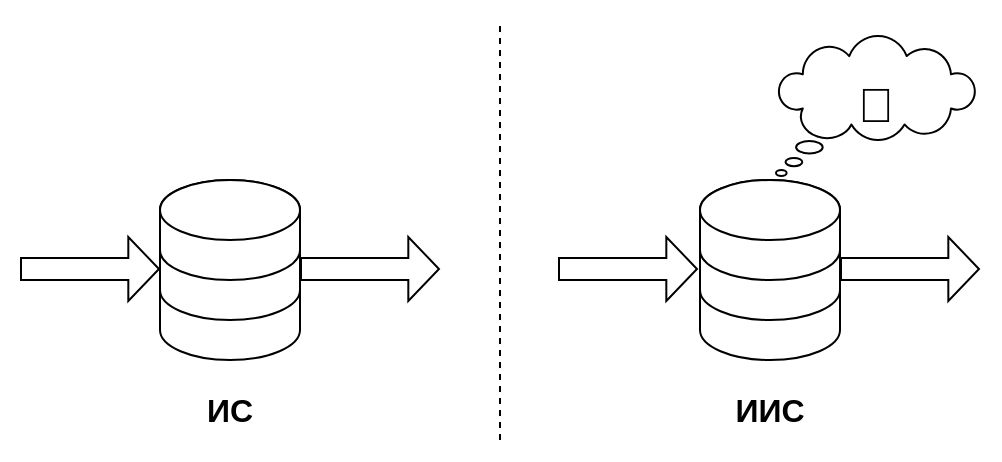 <mxfile version="21.6.8" type="device">
  <diagram name="is_iis" id="7JhxnhUxZbrNRCyXJyvW">
    <mxGraphModel dx="1621" dy="528" grid="1" gridSize="10" guides="1" tooltips="1" connect="1" arrows="1" fold="1" page="1" pageScale="1" pageWidth="827" pageHeight="1169" math="0" shadow="0">
      <root>
        <mxCell id="0" />
        <mxCell id="1" parent="0" />
        <mxCell id="gFSz065tAX6071UmbB9r-26" value="" style="rounded=0;whiteSpace=wrap;html=1;strokeColor=none;" vertex="1" parent="1">
          <mxGeometry x="-30" y="110" width="500" height="230" as="geometry" />
        </mxCell>
        <mxCell id="gFSz065tAX6071UmbB9r-6" value="" style="group" vertex="1" connectable="0" parent="1">
          <mxGeometry x="50" y="200" width="70" height="90" as="geometry" />
        </mxCell>
        <mxCell id="gFSz065tAX6071UmbB9r-5" value="" style="shape=cylinder3;whiteSpace=wrap;html=1;boundedLbl=1;backgroundOutline=1;size=15;" vertex="1" parent="gFSz065tAX6071UmbB9r-6">
          <mxGeometry y="20" width="70" height="70" as="geometry" />
        </mxCell>
        <mxCell id="gFSz065tAX6071UmbB9r-1" value="" style="shape=cylinder3;whiteSpace=wrap;html=1;boundedLbl=1;backgroundOutline=1;size=15;" vertex="1" parent="gFSz065tAX6071UmbB9r-6">
          <mxGeometry width="70" height="70" as="geometry" />
        </mxCell>
        <mxCell id="gFSz065tAX6071UmbB9r-4" value="" style="shape=cylinder3;whiteSpace=wrap;html=1;boundedLbl=1;backgroundOutline=1;size=15;" vertex="1" parent="gFSz065tAX6071UmbB9r-6">
          <mxGeometry width="70" height="50" as="geometry" />
        </mxCell>
        <mxCell id="gFSz065tAX6071UmbB9r-8" value="&lt;font style=&quot;font-size: 16px;&quot;&gt;&lt;b&gt;ИС&lt;/b&gt;&lt;/font&gt;" style="text;html=1;strokeColor=none;fillColor=none;align=center;verticalAlign=middle;whiteSpace=wrap;rounded=0;" vertex="1" parent="1">
          <mxGeometry x="55" y="300" width="60" height="30" as="geometry" />
        </mxCell>
        <mxCell id="gFSz065tAX6071UmbB9r-12" value="&lt;font style=&quot;font-size: 24px;&quot;&gt;🧠&lt;/font&gt;" style="whiteSpace=wrap;html=1;shape=mxgraph.basic.cloud_callout" vertex="1" parent="1">
          <mxGeometry x="358" y="128" width="100" height="70" as="geometry" />
        </mxCell>
        <mxCell id="gFSz065tAX6071UmbB9r-13" value="" style="group" vertex="1" connectable="0" parent="1">
          <mxGeometry x="320" y="200" width="70" height="90" as="geometry" />
        </mxCell>
        <mxCell id="gFSz065tAX6071UmbB9r-14" value="" style="shape=cylinder3;whiteSpace=wrap;html=1;boundedLbl=1;backgroundOutline=1;size=15;" vertex="1" parent="gFSz065tAX6071UmbB9r-13">
          <mxGeometry y="20" width="70" height="70" as="geometry" />
        </mxCell>
        <mxCell id="gFSz065tAX6071UmbB9r-15" value="" style="shape=cylinder3;whiteSpace=wrap;html=1;boundedLbl=1;backgroundOutline=1;size=15;" vertex="1" parent="gFSz065tAX6071UmbB9r-13">
          <mxGeometry width="70" height="70" as="geometry" />
        </mxCell>
        <mxCell id="gFSz065tAX6071UmbB9r-16" value="" style="shape=cylinder3;whiteSpace=wrap;html=1;boundedLbl=1;backgroundOutline=1;size=15;" vertex="1" parent="gFSz065tAX6071UmbB9r-13">
          <mxGeometry width="70" height="50" as="geometry" />
        </mxCell>
        <mxCell id="gFSz065tAX6071UmbB9r-17" value="&lt;font style=&quot;font-size: 16px;&quot;&gt;&lt;b&gt;ИИС&lt;/b&gt;&lt;/font&gt;" style="text;html=1;strokeColor=none;fillColor=none;align=center;verticalAlign=middle;whiteSpace=wrap;rounded=0;" vertex="1" parent="1">
          <mxGeometry x="325" y="300" width="60" height="30" as="geometry" />
        </mxCell>
        <mxCell id="gFSz065tAX6071UmbB9r-18" value="" style="shape=flexArrow;endArrow=classic;html=1;rounded=0;width=11;endSize=4.78;" edge="1" parent="1">
          <mxGeometry width="50" height="50" relative="1" as="geometry">
            <mxPoint x="249" y="244.5" as="sourcePoint" />
            <mxPoint x="319" y="244.5" as="targetPoint" />
          </mxGeometry>
        </mxCell>
        <mxCell id="gFSz065tAX6071UmbB9r-19" value="" style="shape=flexArrow;endArrow=classic;html=1;rounded=0;width=11;endSize=4.78;" edge="1" parent="1">
          <mxGeometry width="50" height="50" relative="1" as="geometry">
            <mxPoint x="390" y="244.5" as="sourcePoint" />
            <mxPoint x="460" y="244.5" as="targetPoint" />
          </mxGeometry>
        </mxCell>
        <mxCell id="gFSz065tAX6071UmbB9r-20" value="" style="shape=flexArrow;endArrow=classic;html=1;rounded=0;width=11;endSize=4.78;" edge="1" parent="1">
          <mxGeometry width="50" height="50" relative="1" as="geometry">
            <mxPoint x="-20" y="244.5" as="sourcePoint" />
            <mxPoint x="50" y="244.5" as="targetPoint" />
          </mxGeometry>
        </mxCell>
        <mxCell id="gFSz065tAX6071UmbB9r-21" value="" style="shape=flexArrow;endArrow=classic;html=1;rounded=0;width=11;endSize=4.78;" edge="1" parent="1">
          <mxGeometry width="50" height="50" relative="1" as="geometry">
            <mxPoint x="120" y="244.5" as="sourcePoint" />
            <mxPoint x="190" y="244.5" as="targetPoint" />
          </mxGeometry>
        </mxCell>
        <mxCell id="gFSz065tAX6071UmbB9r-24" value="" style="endArrow=none;dashed=1;html=1;rounded=0;" edge="1" parent="1">
          <mxGeometry width="50" height="50" relative="1" as="geometry">
            <mxPoint x="220" y="330" as="sourcePoint" />
            <mxPoint x="220" y="120" as="targetPoint" />
          </mxGeometry>
        </mxCell>
      </root>
    </mxGraphModel>
  </diagram>
</mxfile>
